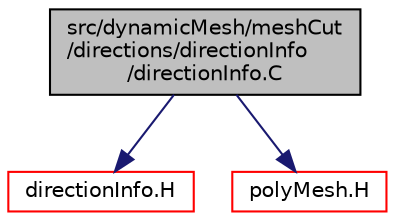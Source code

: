 digraph "src/dynamicMesh/meshCut/directions/directionInfo/directionInfo.C"
{
  bgcolor="transparent";
  edge [fontname="Helvetica",fontsize="10",labelfontname="Helvetica",labelfontsize="10"];
  node [fontname="Helvetica",fontsize="10",shape=record];
  Node0 [label="src/dynamicMesh/meshCut\l/directions/directionInfo\l/directionInfo.C",height=0.2,width=0.4,color="black", fillcolor="grey75", style="filled", fontcolor="black"];
  Node0 -> Node1 [color="midnightblue",fontsize="10",style="solid",fontname="Helvetica"];
  Node1 [label="directionInfo.H",height=0.2,width=0.4,color="red",URL="$a00491.html"];
  Node0 -> Node86 [color="midnightblue",fontsize="10",style="solid",fontname="Helvetica"];
  Node86 [label="polyMesh.H",height=0.2,width=0.4,color="red",URL="$a12398.html"];
}
